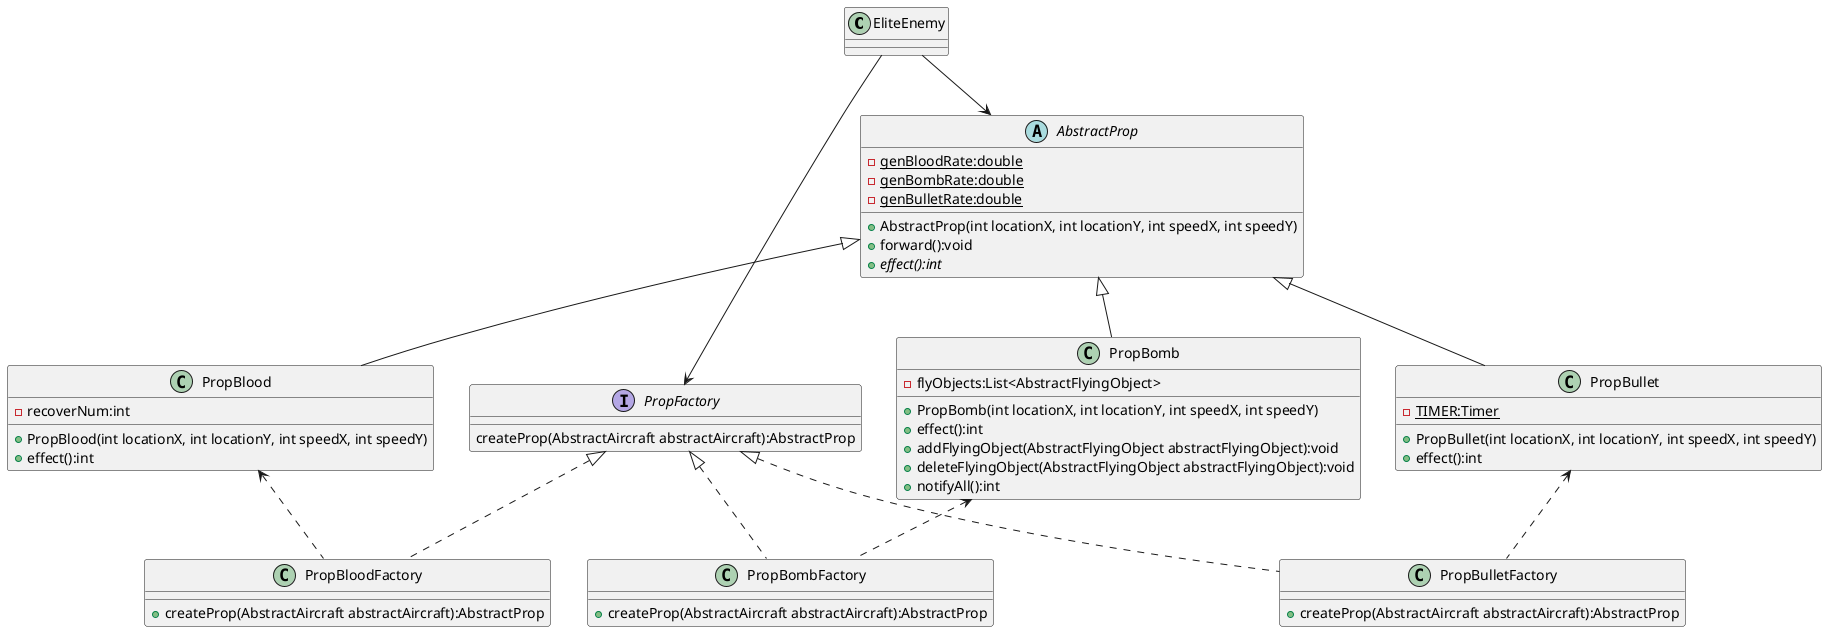@startuml
'https://plantuml.com/class-diagram

class EliteEnemy{}

EliteEnemy --> AbstractProp
EliteEnemy --> PropFactory

abstract class AbstractProp{
    - {static} genBloodRate:double
    - {static} genBombRate:double
    - {static} genBulletRate:double

    + AbstractProp(int locationX, int locationY, int speedX, int speedY)
    + forward():void
    + {abstract} effect():int
}

interface PropFactory
{
    createProp(AbstractAircraft abstractAircraft):AbstractProp
}

AbstractProp <|-- PropBlood
AbstractProp <|-- PropBomb
AbstractProp <|-- PropBullet

PropFactory <|.. PropBloodFactory
PropFactory <|.. PropBombFactory
PropFactory <|.. PropBulletFactory

PropBlood <.. PropBloodFactory
PropBomb <.. PropBombFactory
PropBullet <.. PropBulletFactory

class PropBlood{
    - recoverNum:int

    + PropBlood(int locationX, int locationY, int speedX, int speedY)
    + effect():int
}

class PropBomb{
    - flyObjects:List<AbstractFlyingObject>

    + PropBomb(int locationX, int locationY, int speedX, int speedY)
    + effect():int
    + addFlyingObject(AbstractFlyingObject abstractFlyingObject):void
    + deleteFlyingObject(AbstractFlyingObject abstractFlyingObject):void
    + notifyAll():int
}

class PropBullet{
    - {static} TIMER:Timer

    + PropBullet(int locationX, int locationY, int speedX, int speedY)
    + effect():int
}

class PropBloodFactory {
    + createProp(AbstractAircraft abstractAircraft):AbstractProp
}

class PropBombFactory {
    + createProp(AbstractAircraft abstractAircraft):AbstractProp
}

class PropBulletFactory {
    + createProp(AbstractAircraft abstractAircraft):AbstractProp
}

@enduml